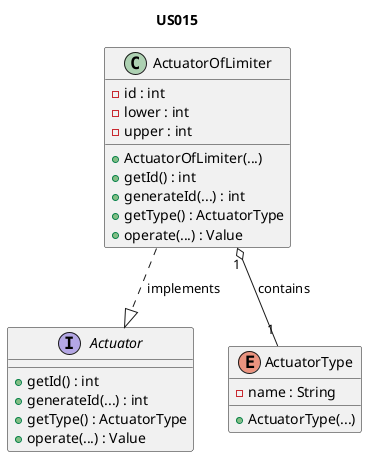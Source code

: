 @startuml

title US015

/'
As a Product Owner, I want the system to have a type of actuator that sets an integer value in the range defined by [lower limit, upper limit].
'/

interface Actuator {
    + getId() : int
    + generateId(...) : int
    + getType() : ActuatorType
    + operate(...) : Value
}

class ActuatorOfLimiter {
    - id : int
    - lower : int
    - upper : int
    + ActuatorOfLimiter(...)
    + getId() : int
    + generateId(...) : int
    + getType() : ActuatorType
    + operate(...) : Value
}


enum ActuatorType{
    - name : String
    + ActuatorType(...)
}

ActuatorOfLimiter ..|> Actuator : " implements"
ActuatorOfLimiter"1" o-- "1" ActuatorType : "contains"

@enduml